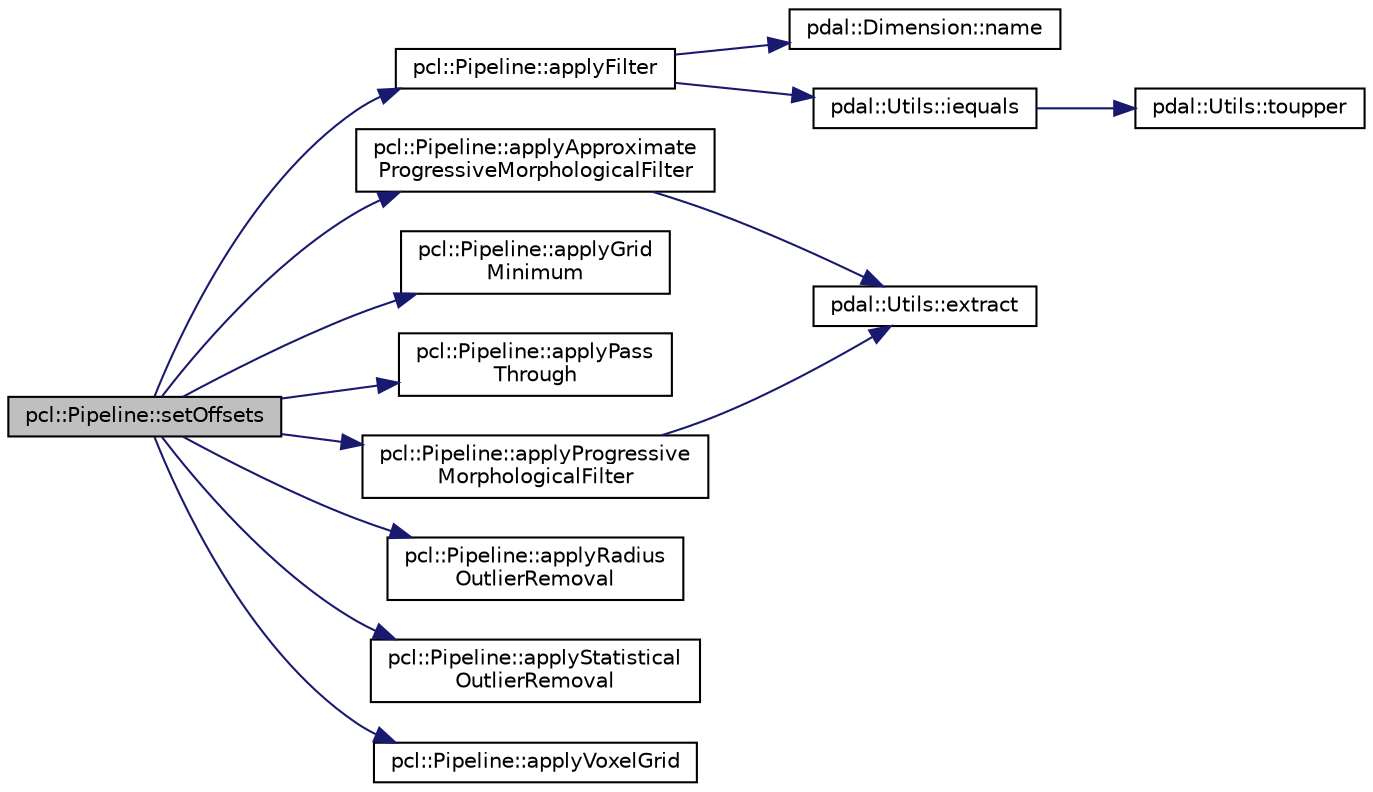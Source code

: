 digraph "pcl::Pipeline::setOffsets"
{
  edge [fontname="Helvetica",fontsize="10",labelfontname="Helvetica",labelfontsize="10"];
  node [fontname="Helvetica",fontsize="10",shape=record];
  rankdir="LR";
  Node1 [label="pcl::Pipeline::setOffsets",height=0.2,width=0.4,color="black", fillcolor="grey75", style="filled", fontcolor="black"];
  Node1 -> Node2 [color="midnightblue",fontsize="10",style="solid",fontname="Helvetica"];
  Node2 [label="pcl::Pipeline::applyApproximate\lProgressiveMorphologicalFilter",height=0.2,width=0.4,color="black", fillcolor="white", style="filled",URL="$classpcl_1_1Pipeline.html#ae1fe21ede1ce01269195a26023e2e03b",tooltip="Apply approximate progressive morphological filter to input cloud, using parameters specified in prop..."];
  Node2 -> Node3 [color="midnightblue",fontsize="10",style="solid",fontname="Helvetica"];
  Node3 [label="pdal::Utils::extract",height=0.2,width=0.4,color="black", fillcolor="white", style="filled",URL="$namespacepdal_1_1Utils.html#acae5a19cd66121b77e2599daec48413d"];
  Node1 -> Node4 [color="midnightblue",fontsize="10",style="solid",fontname="Helvetica"];
  Node4 [label="pcl::Pipeline::applyFilter",height=0.2,width=0.4,color="black", fillcolor="white", style="filled",URL="$classpcl_1_1Pipeline.html#a1c09f8d4aaf4c85c7ea4d1f76ef507ac",tooltip="Filtered results are stored in a separate point cloud. "];
  Node4 -> Node5 [color="midnightblue",fontsize="10",style="solid",fontname="Helvetica"];
  Node5 [label="pdal::Utils::iequals",height=0.2,width=0.4,color="black", fillcolor="white", style="filled",URL="$namespacepdal_1_1Utils.html#acb34cb790a22dbce1a05582ba4917566"];
  Node5 -> Node6 [color="midnightblue",fontsize="10",style="solid",fontname="Helvetica"];
  Node6 [label="pdal::Utils::toupper",height=0.2,width=0.4,color="black", fillcolor="white", style="filled",URL="$namespacepdal_1_1Utils.html#a28e3e2faff94b20f9908e77bc54ed983"];
  Node4 -> Node7 [color="midnightblue",fontsize="10",style="solid",fontname="Helvetica"];
  Node7 [label="pdal::Dimension::name",height=0.2,width=0.4,color="black", fillcolor="white", style="filled",URL="$namespacepdal_1_1Dimension.html#af3176b0b7e6b4be000317846cf7c2718"];
  Node1 -> Node8 [color="midnightblue",fontsize="10",style="solid",fontname="Helvetica"];
  Node8 [label="pcl::Pipeline::applyGrid\lMinimum",height=0.2,width=0.4,color="black", fillcolor="white", style="filled",URL="$classpcl_1_1Pipeline.html#a89499acb13da1604acb8cbc6a4be4378",tooltip="Apply grid minimum filter to input cloud, using parameters specified in property tree. "];
  Node1 -> Node9 [color="midnightblue",fontsize="10",style="solid",fontname="Helvetica"];
  Node9 [label="pcl::Pipeline::applyPass\lThrough",height=0.2,width=0.4,color="black", fillcolor="white", style="filled",URL="$classpcl_1_1Pipeline.html#ad82ff03b7cc386b44bca0483a8d4620b",tooltip="Apply passthrough filter to input cloud, using parameters specified in property tree. "];
  Node1 -> Node10 [color="midnightblue",fontsize="10",style="solid",fontname="Helvetica"];
  Node10 [label="pcl::Pipeline::applyProgressive\lMorphologicalFilter",height=0.2,width=0.4,color="black", fillcolor="white", style="filled",URL="$classpcl_1_1Pipeline.html#aa9d2bd655bbb8a0c657bcb0906cd430b",tooltip="Apply progressive morphological filter to input cloud, using parameters specified in property tree..."];
  Node10 -> Node3 [color="midnightblue",fontsize="10",style="solid",fontname="Helvetica"];
  Node1 -> Node11 [color="midnightblue",fontsize="10",style="solid",fontname="Helvetica"];
  Node11 [label="pcl::Pipeline::applyRadius\lOutlierRemoval",height=0.2,width=0.4,color="black", fillcolor="white", style="filled",URL="$classpcl_1_1Pipeline.html#a337f5d488a9a1c747a0fa547f30bcef4",tooltip="Apply radius outlier removal filter to input cloud, using parameters specified in property tree..."];
  Node1 -> Node12 [color="midnightblue",fontsize="10",style="solid",fontname="Helvetica"];
  Node12 [label="pcl::Pipeline::applyStatistical\lOutlierRemoval",height=0.2,width=0.4,color="black", fillcolor="white", style="filled",URL="$classpcl_1_1Pipeline.html#a40ae698fd9b608aaf5955030ce93871d",tooltip="Apply statistical outlier removal filter to input cloud, using parameters specified in property tree..."];
  Node1 -> Node13 [color="midnightblue",fontsize="10",style="solid",fontname="Helvetica"];
  Node13 [label="pcl::Pipeline::applyVoxelGrid",height=0.2,width=0.4,color="black", fillcolor="white", style="filled",URL="$classpcl_1_1Pipeline.html#ad3b0ce0cd1c161d53bcd2d4f9c4e5ef8",tooltip="Apply voxel grid filter to input cloud, using parameters specified in property tree. "];
}
